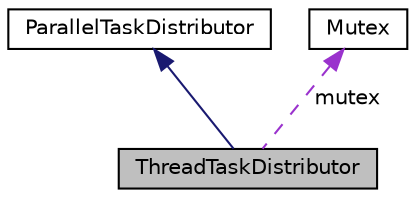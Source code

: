 digraph "ThreadTaskDistributor"
{
  edge [fontname="Helvetica",fontsize="10",labelfontname="Helvetica",labelfontsize="10"];
  node [fontname="Helvetica",fontsize="10",shape=record];
  Node3 [label="ThreadTaskDistributor",height=0.2,width=0.4,color="black", fillcolor="grey75", style="filled", fontcolor="black"];
  Node4 -> Node3 [dir="back",color="midnightblue",fontsize="10",style="solid",fontname="Helvetica"];
  Node4 [label="ParallelTaskDistributor",height=0.2,width=0.4,color="black", fillcolor="white", style="filled",URL="$classParallelTaskDistributor.html"];
  Node5 -> Node3 [dir="back",color="darkorchid3",fontsize="10",style="dashed",label=" mutex" ,fontname="Helvetica"];
  Node5 [label="Mutex",height=0.2,width=0.4,color="black", fillcolor="white", style="filled",URL="$classMutex.html"];
}
